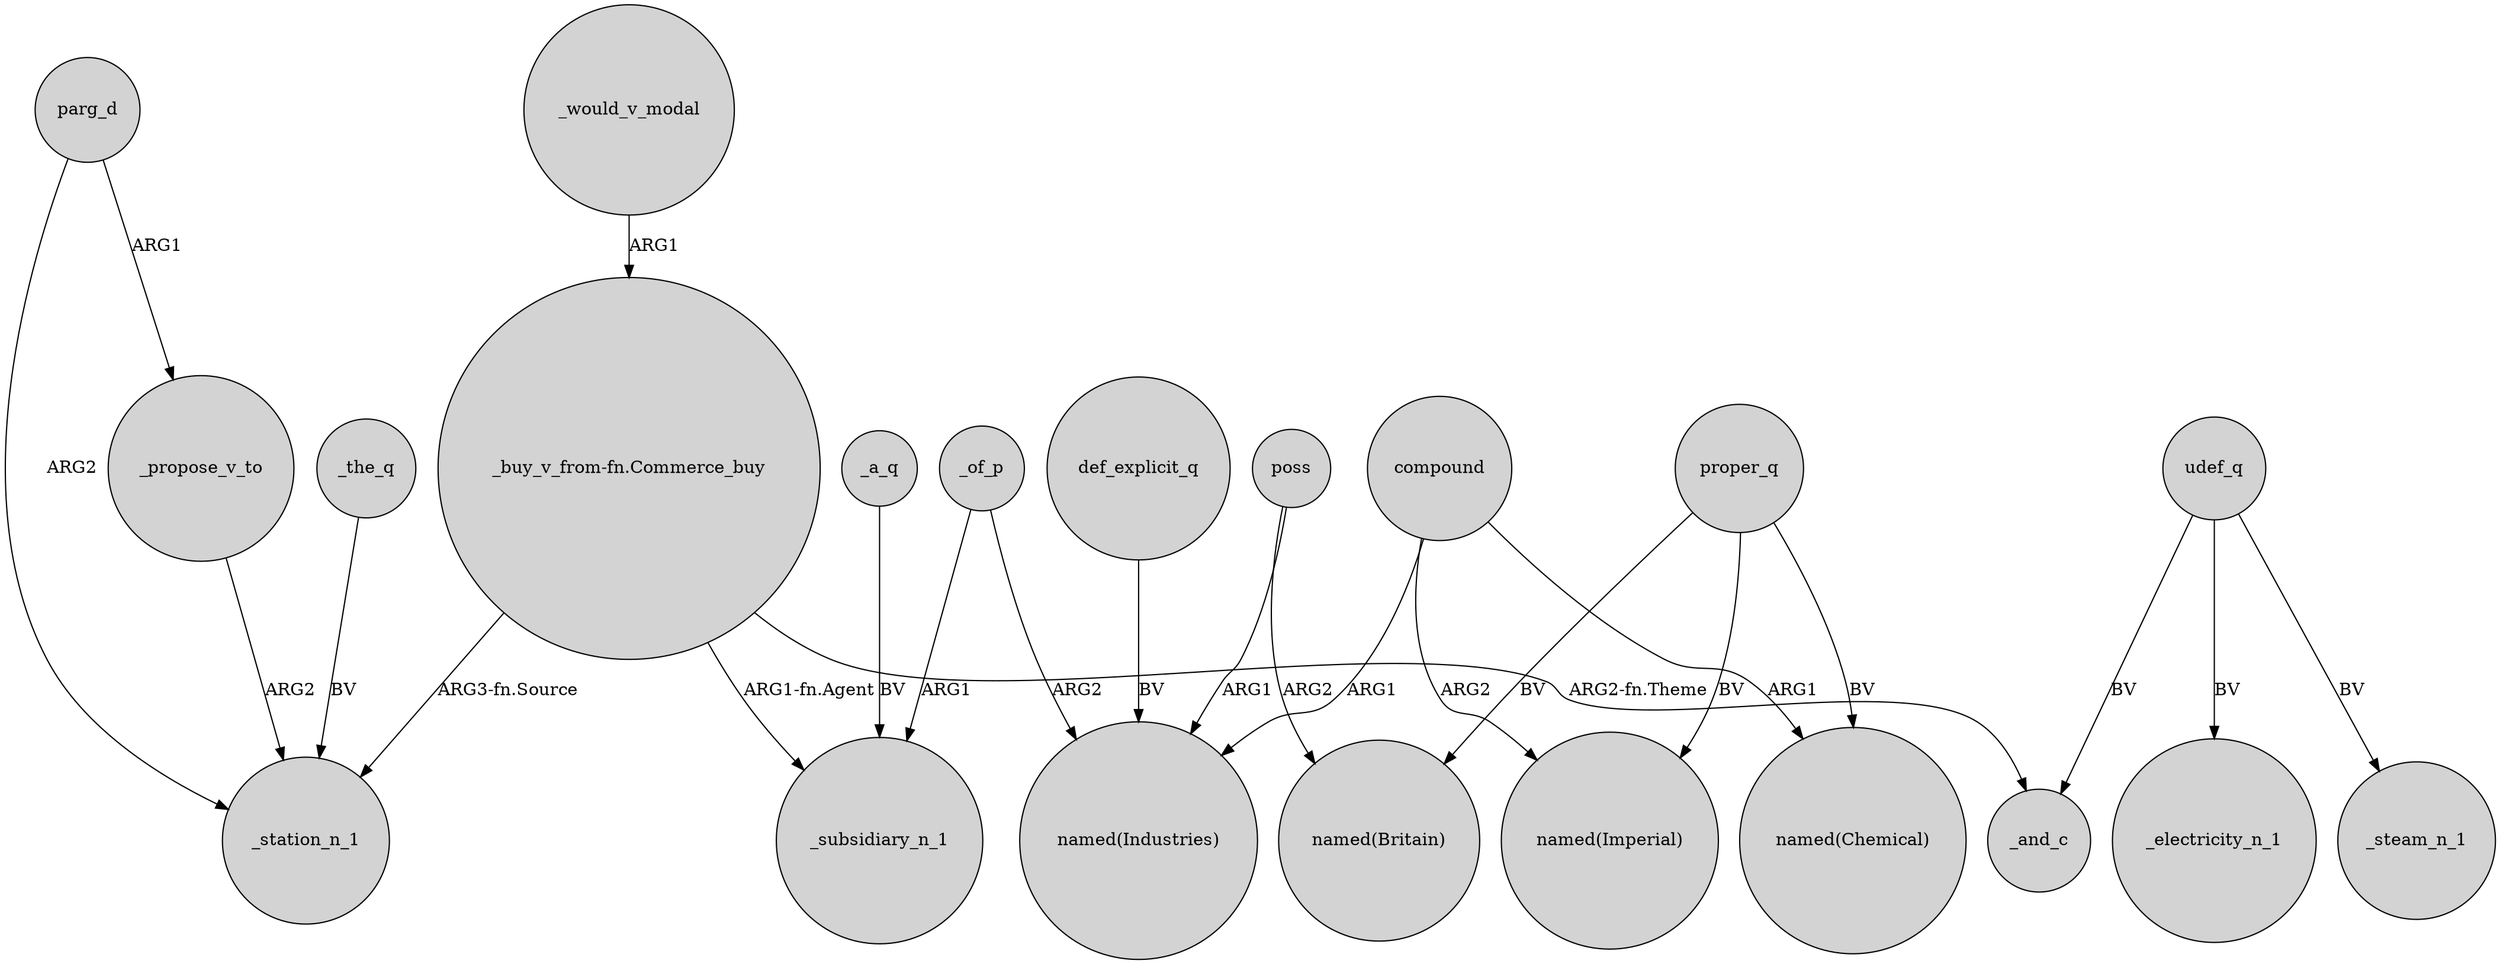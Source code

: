 digraph {
	node [shape=circle style=filled]
	_propose_v_to -> _station_n_1 [label=ARG2]
	parg_d -> _propose_v_to [label=ARG1]
	compound -> "named(Industries)" [label=ARG1]
	proper_q -> "named(Imperial)" [label=BV]
	_of_p -> _subsidiary_n_1 [label=ARG1]
	"_buy_v_from-fn.Commerce_buy" -> _station_n_1 [label="ARG3-fn.Source"]
	parg_d -> _station_n_1 [label=ARG2]
	_of_p -> "named(Industries)" [label=ARG2]
	def_explicit_q -> "named(Industries)" [label=BV]
	compound -> "named(Chemical)" [label=ARG1]
	udef_q -> _electricity_n_1 [label=BV]
	_the_q -> _station_n_1 [label=BV]
	_a_q -> _subsidiary_n_1 [label=BV]
	compound -> "named(Imperial)" [label=ARG2]
	proper_q -> "named(Chemical)" [label=BV]
	"_buy_v_from-fn.Commerce_buy" -> _and_c [label="ARG2-fn.Theme"]
	poss -> "named(Industries)" [label=ARG1]
	_would_v_modal -> "_buy_v_from-fn.Commerce_buy" [label=ARG1]
	poss -> "named(Britain)" [label=ARG2]
	udef_q -> _and_c [label=BV]
	"_buy_v_from-fn.Commerce_buy" -> _subsidiary_n_1 [label="ARG1-fn.Agent"]
	udef_q -> _steam_n_1 [label=BV]
	proper_q -> "named(Britain)" [label=BV]
}
